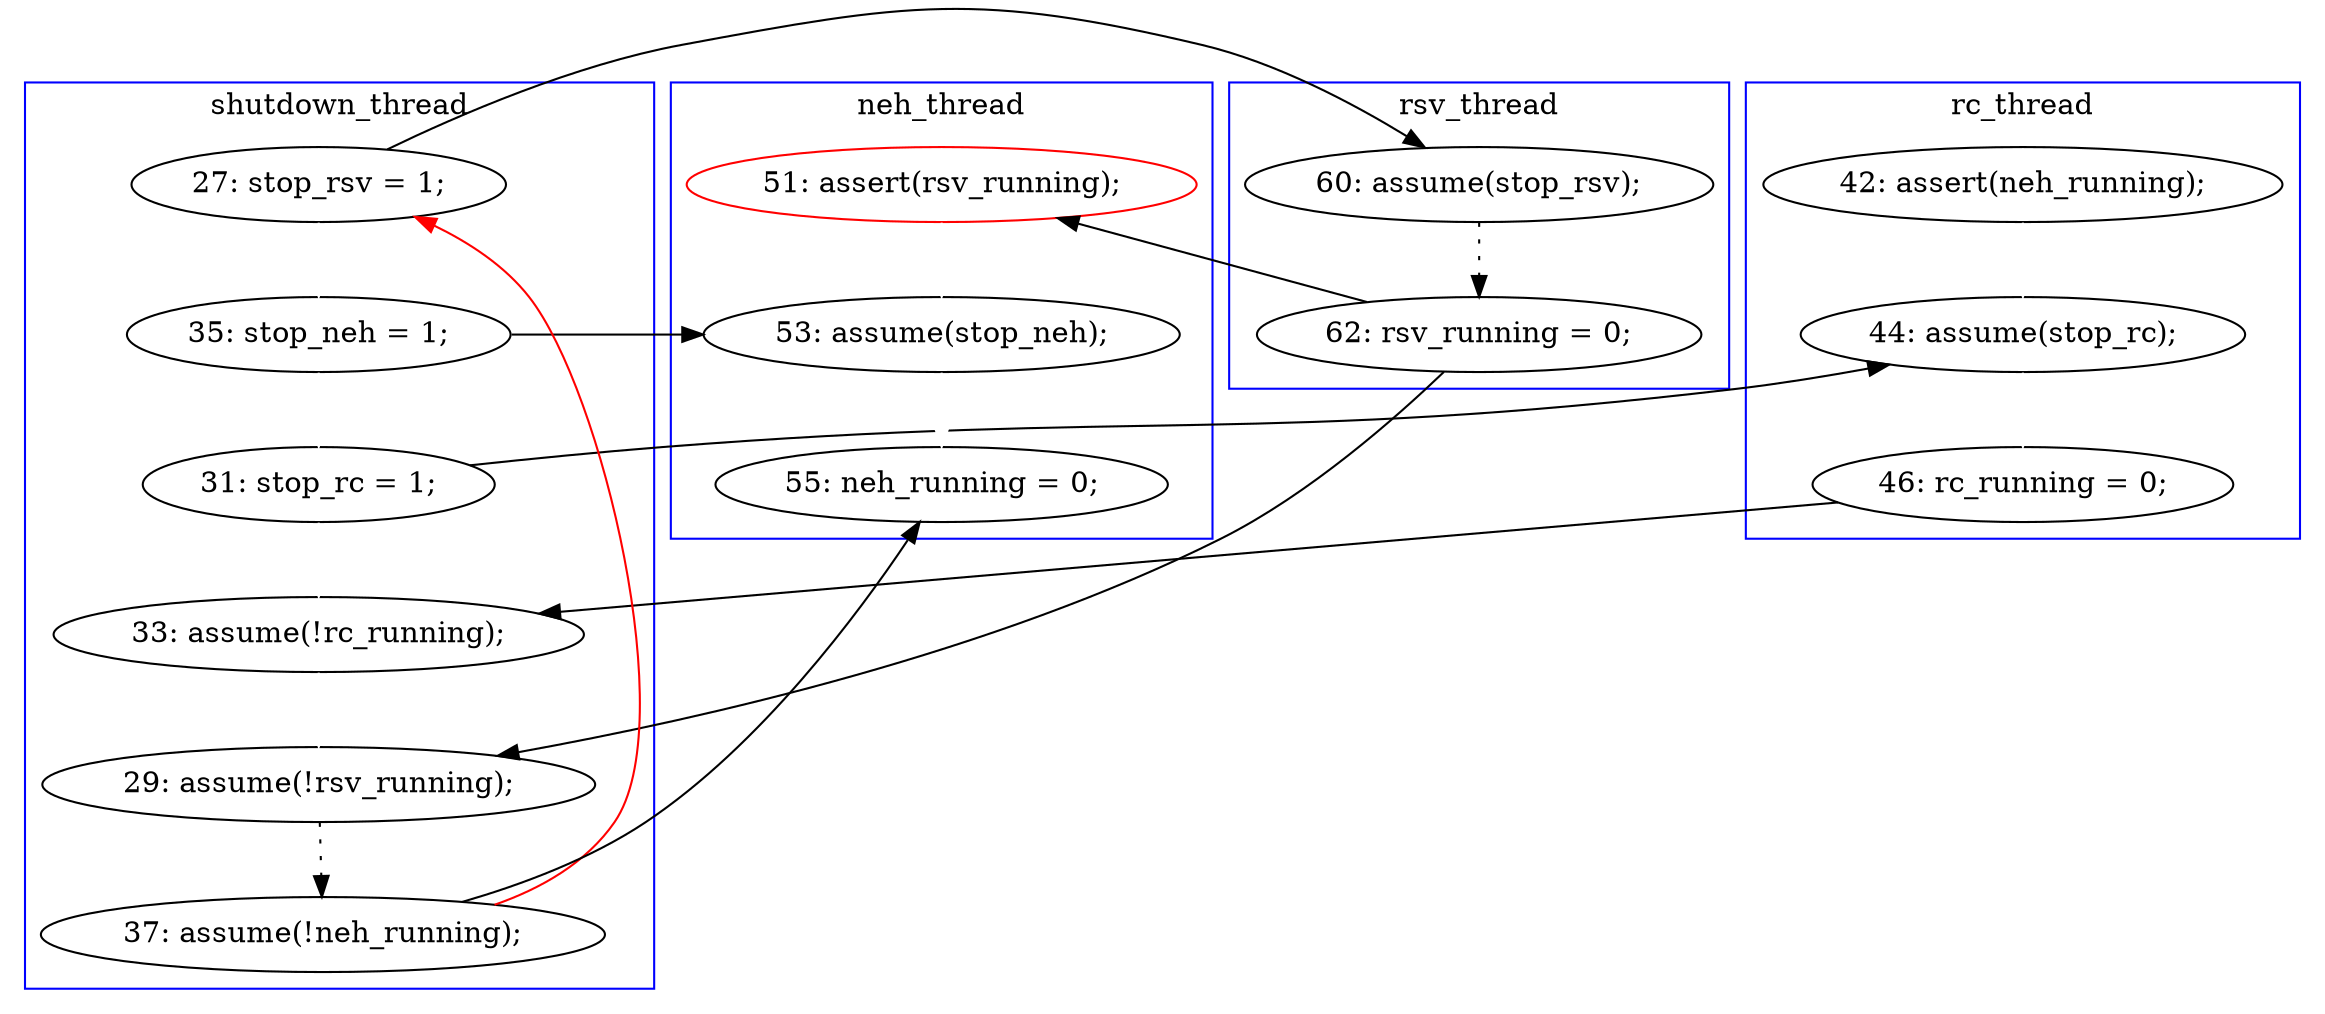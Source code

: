 digraph Counterexample {
	13 -> 15 [color = black, style = solid, constraint = false]
	16 -> 19 [color = white, style = solid]
	19 -> 22 [color = black, style = solid, constraint = false]
	13 -> 16 [color = white, style = solid]
	17 -> 25 [color = black, style = solid, constraint = false]
	23 -> 24 [color = black, style = solid, constraint = false]
	22 -> 23 [color = white, style = solid]
	32 -> 13 [color = red, style = solid, constraint = false]
	24 -> 25 [color = white, style = solid]
	16 -> 31 [color = black, style = solid, constraint = false]
	21 -> 22 [color = white, style = solid]
	25 -> 32 [color = black, style = dotted]
	17 -> 30 [color = black, style = solid, constraint = false]
	31 -> 36 [color = white, style = solid]
	32 -> 36 [color = black, style = solid, constraint = false]
	30 -> 31 [color = white, style = solid]
	15 -> 17 [color = black, style = dotted]
	19 -> 24 [color = white, style = solid]
	subgraph cluster2 {
		label = rc_thread
		color = blue
		22  [label = "44: assume(stop_rc);"]
		21  [label = "42: assert(neh_running);"]
		23  [label = "46: rc_running = 0;"]
	}
	subgraph cluster3 {
		label = neh_thread
		color = blue
		36  [label = "55: neh_running = 0;"]
		30  [label = "51: assert(rsv_running);", color = red]
		31  [label = "53: assume(stop_neh);"]
	}
	subgraph cluster1 {
		label = shutdown_thread
		color = blue
		16  [label = "35: stop_neh = 1;"]
		24  [label = "33: assume(!rc_running);"]
		13  [label = "27: stop_rsv = 1;"]
		19  [label = "31: stop_rc = 1;"]
		25  [label = "29: assume(!rsv_running);"]
		32  [label = "37: assume(!neh_running);"]
	}
	subgraph cluster4 {
		label = rsv_thread
		color = blue
		17  [label = "62: rsv_running = 0;"]
		15  [label = "60: assume(stop_rsv);"]
	}
}